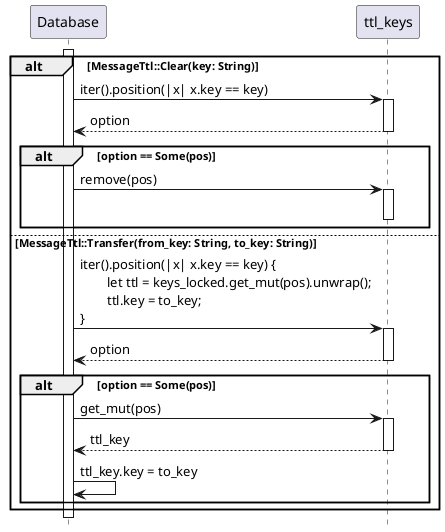 @startuml clear and transfer case
hide footbox

activate Database
alt MessageTtl::Clear(key: String)
    Database -> ttl_keys++: iter().position(|x| x.key == key)
    return option
    alt option == Some(pos)
        Database -> ttl_keys ++: remove(pos)
        deactivate ttl_keys
    end
else MessageTtl::Transfer(from_key: String, to_key: String)
    Database -> ttl_keys++: iter().position(|x| x.key == key) {\n\tlet ttl = keys_locked.get_mut(pos).unwrap();\n\tttl.key = to_key;\n}
    return option
    alt option == Some(pos)
        Database -> ttl_keys ++: get_mut(pos)
        return ttl_key
        Database -> Database: ttl_key.key = to_key
        deactivate ttl_keys
    end
end

@enduml